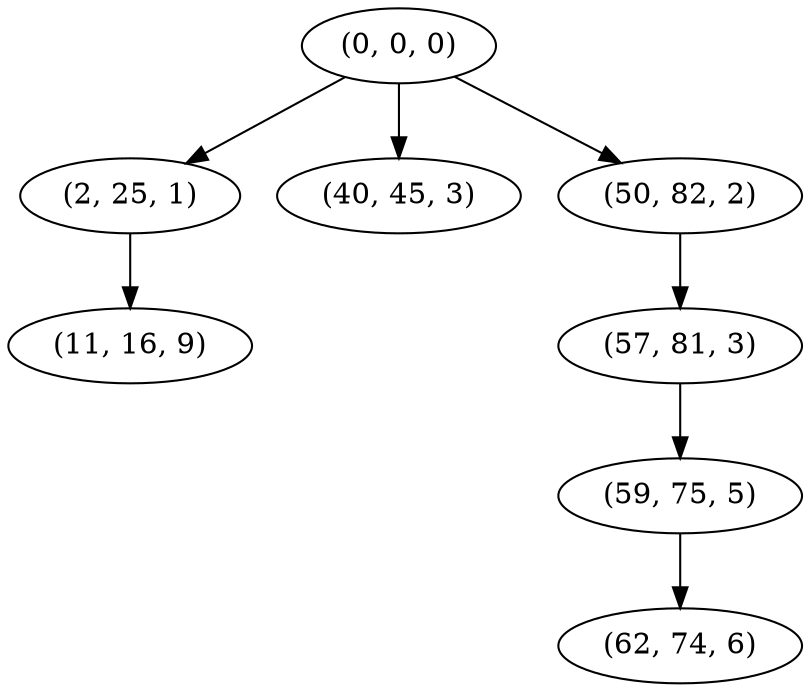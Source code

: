digraph tree {
    "(0, 0, 0)";
    "(2, 25, 1)";
    "(11, 16, 9)";
    "(40, 45, 3)";
    "(50, 82, 2)";
    "(57, 81, 3)";
    "(59, 75, 5)";
    "(62, 74, 6)";
    "(0, 0, 0)" -> "(2, 25, 1)";
    "(0, 0, 0)" -> "(40, 45, 3)";
    "(0, 0, 0)" -> "(50, 82, 2)";
    "(2, 25, 1)" -> "(11, 16, 9)";
    "(50, 82, 2)" -> "(57, 81, 3)";
    "(57, 81, 3)" -> "(59, 75, 5)";
    "(59, 75, 5)" -> "(62, 74, 6)";
}

